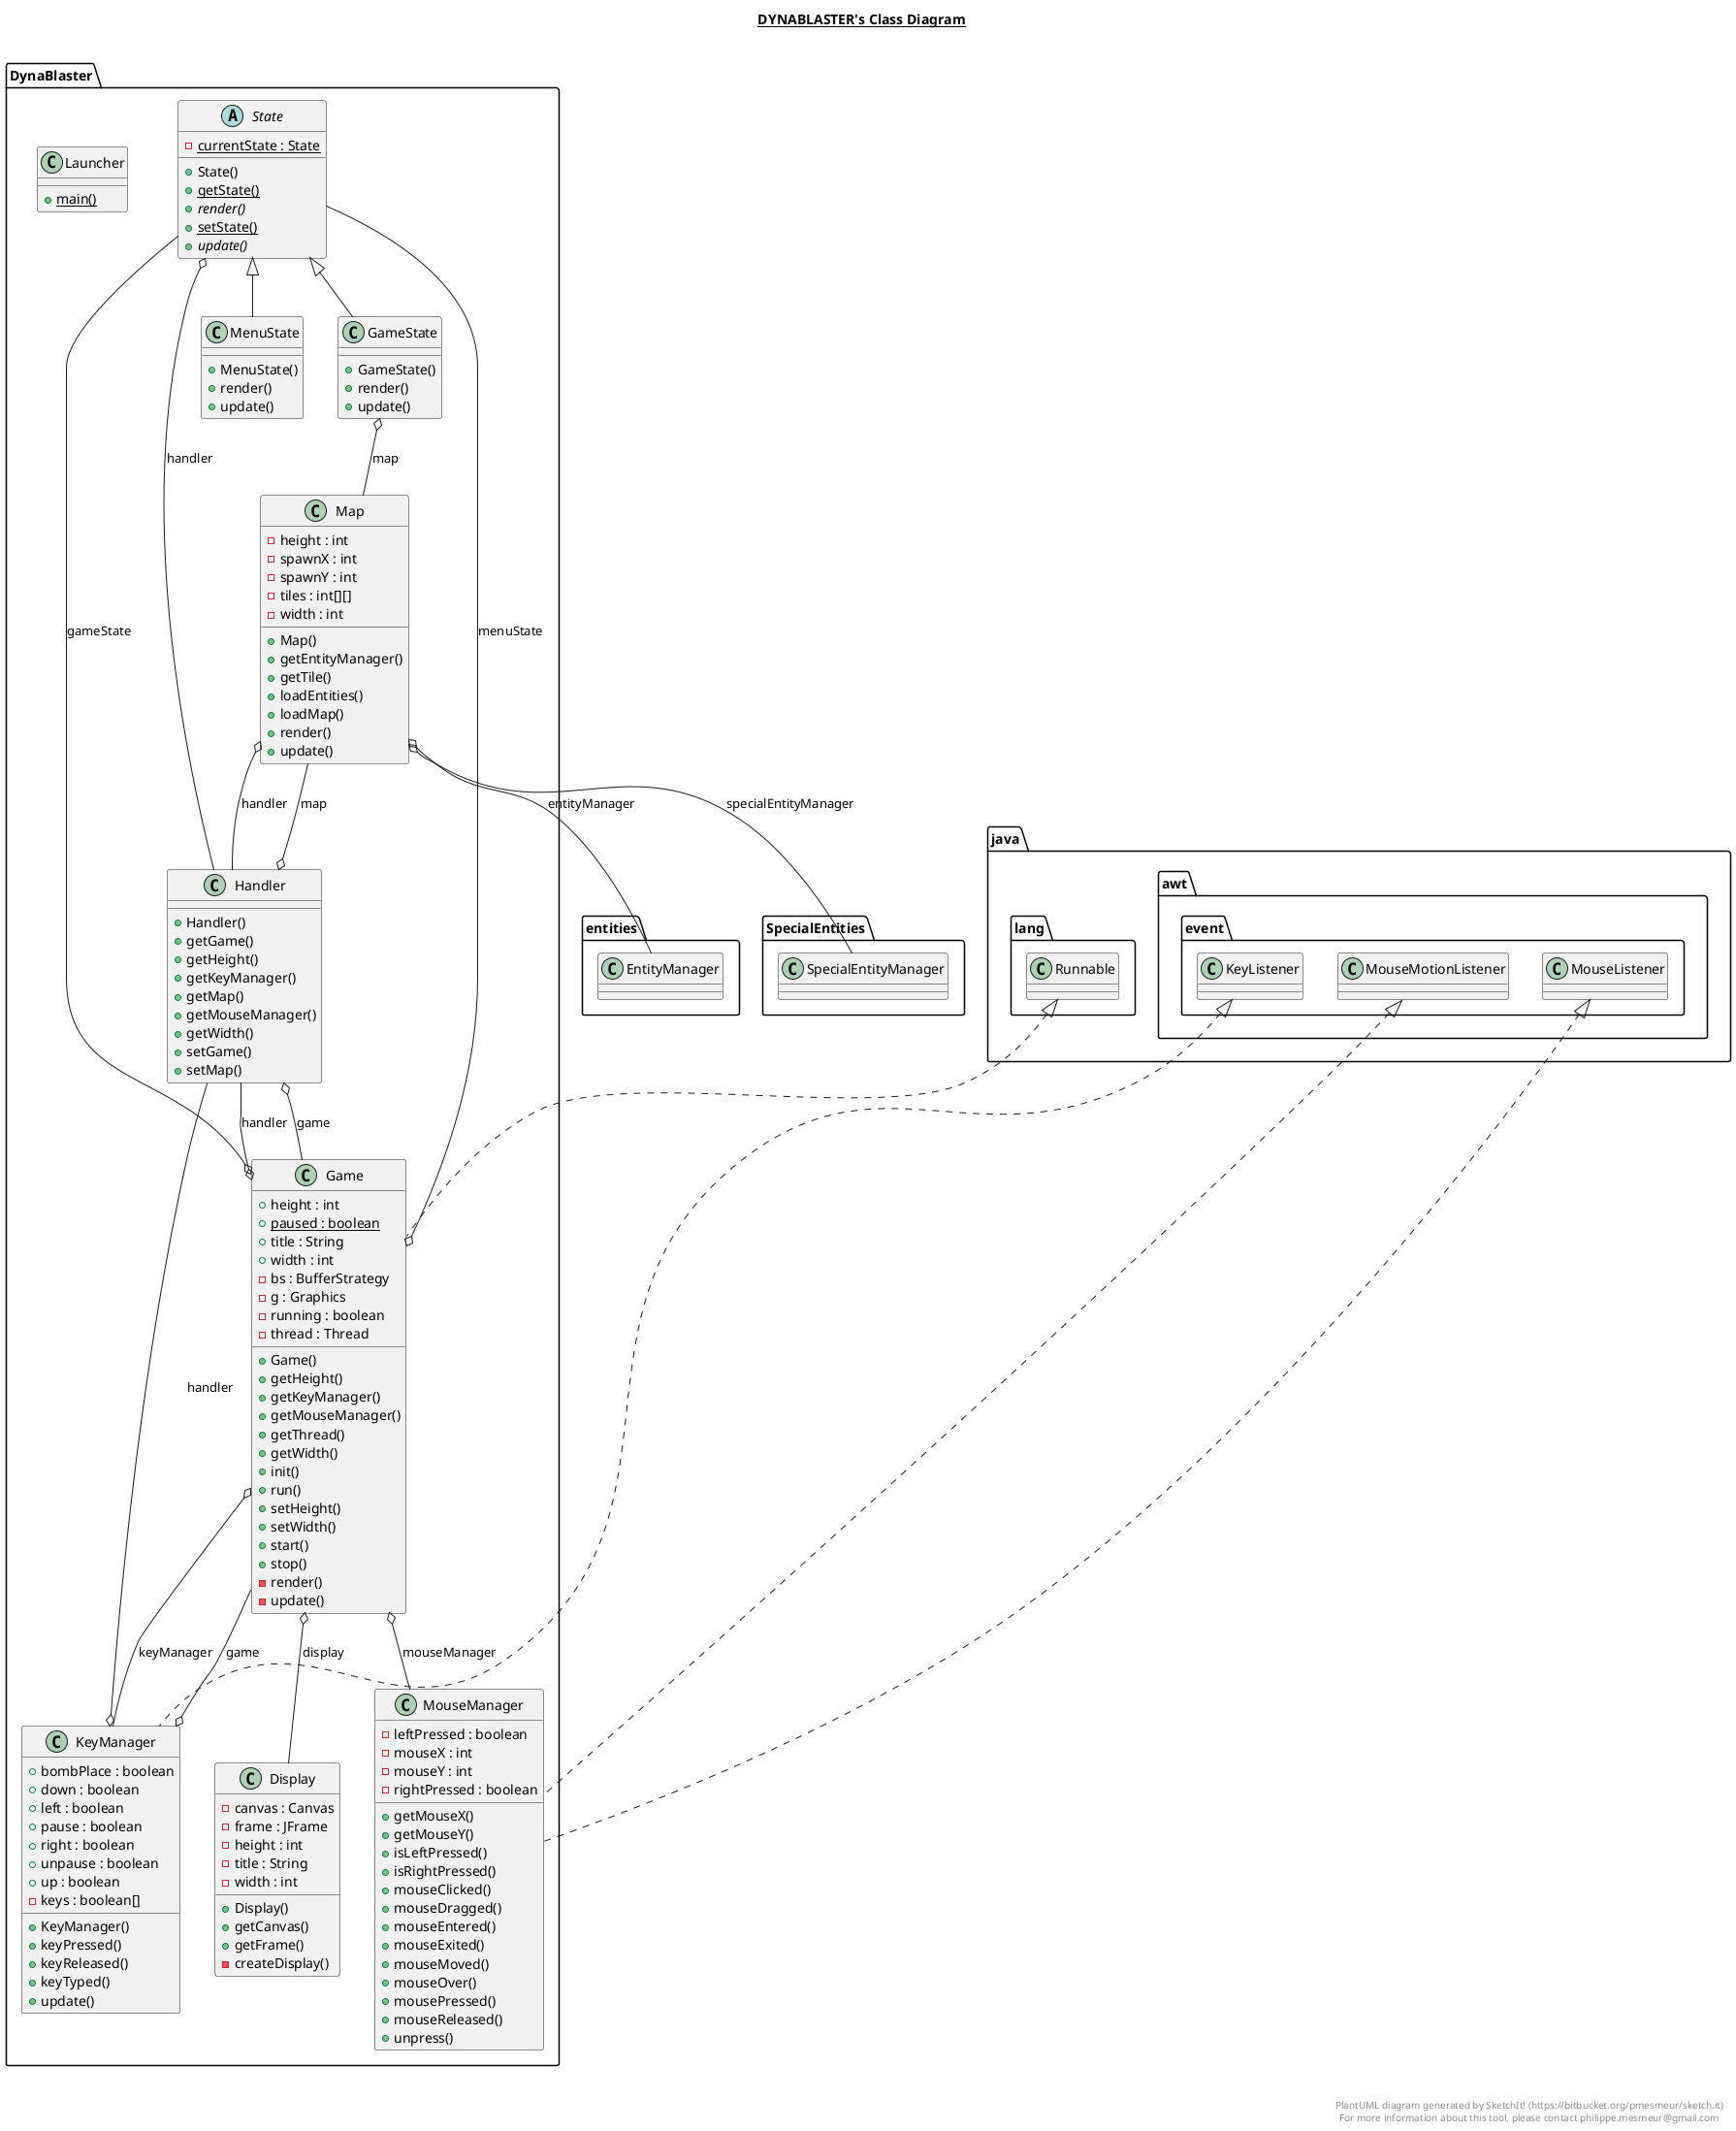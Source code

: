 @startuml

title __DYNABLASTER's Class Diagram__\n

  namespace DynaBlaster {
    class DynaBlaster.Display {
        - canvas : Canvas
        - frame : JFrame
        - height : int
        - title : String
        - width : int
        + Display()
        + getCanvas()
        + getFrame()
        - createDisplay()
    }
  }
  

  namespace DynaBlaster {
    class DynaBlaster.Game {
        + height : int
        {static} + paused : boolean
        + title : String
        + width : int
        - bs : BufferStrategy
        - g : Graphics
        - running : boolean
        - thread : Thread
        + Game()
        + getHeight()
        + getKeyManager()
        + getMouseManager()
        + getThread()
        + getWidth()
        + init()
        + run()
        + setHeight()
        + setWidth()
        + start()
        + stop()
        - render()
        - update()
    }
  }
  

  namespace DynaBlaster {
    class DynaBlaster.GameState {
        + GameState()
        + render()
        + update()
    }
  }
  

  namespace DynaBlaster {
    class DynaBlaster.Handler {
        + Handler()
        + getGame()
        + getHeight()
        + getKeyManager()
        + getMap()
        + getMouseManager()
        + getWidth()
        + setGame()
        + setMap()
    }
  }
  

  namespace DynaBlaster {
    class DynaBlaster.KeyManager {
        + bombPlace : boolean
        + down : boolean
        + left : boolean
        + pause : boolean
        + right : boolean
        + unpause : boolean
        + up : boolean
        - keys : boolean[]
        + KeyManager()
        + keyPressed()
        + keyReleased()
        + keyTyped()
        + update()
    }
  }
  

  namespace DynaBlaster {
    class DynaBlaster.Launcher {
        {static} + main()
    }
  }
  

  namespace DynaBlaster {
    class DynaBlaster.Map {
        - height : int
        - spawnX : int
        - spawnY : int
        - tiles : int[][]
        - width : int
        + Map()
        + getEntityManager()
        + getTile()
        + loadEntities()
        + loadMap()
        + render()
        + update()
    }
  }
  

  namespace DynaBlaster {
    class DynaBlaster.MenuState {
        + MenuState()
        + render()
        + update()
    }
  }
  

  namespace DynaBlaster {
    class DynaBlaster.MouseManager {
        - leftPressed : boolean
        - mouseX : int
        - mouseY : int
        - rightPressed : boolean
        + getMouseX()
        + getMouseY()
        + isLeftPressed()
        + isRightPressed()
        + mouseClicked()
        + mouseDragged()
        + mouseEntered()
        + mouseExited()
        + mouseMoved()
        + mouseOver()
        + mousePressed()
        + mouseReleased()
        + unpress()
    }
  }
  

  namespace DynaBlaster {
    abstract class DynaBlaster.State {
        {static} - currentState : State
        + State()
        {static} + getState()
        {abstract} + render()
        {static} + setState()
        {abstract} + update()
    }
  }
  

  DynaBlaster.Game .up.|> java.lang.Runnable
  DynaBlaster.Game o-- DynaBlaster.State : gameState
  DynaBlaster.Game o-- DynaBlaster.State : menuState
  DynaBlaster.Game o-- DynaBlaster.Display : display
  DynaBlaster.Game o-- DynaBlaster.Handler : handler
  DynaBlaster.Game o-- DynaBlaster.KeyManager : keyManager
  DynaBlaster.Game o-- DynaBlaster.MouseManager : mouseManager
  DynaBlaster.GameState -up-|> DynaBlaster.State
  DynaBlaster.GameState o-- DynaBlaster.Map : map
  DynaBlaster.Handler o-- DynaBlaster.Game : game
  DynaBlaster.Handler o-- DynaBlaster.Map : map
  DynaBlaster.KeyManager .up.|> java.awt.event.KeyListener
  DynaBlaster.KeyManager o-- DynaBlaster.Game : game
  DynaBlaster.KeyManager o-- DynaBlaster.Handler : handler
  DynaBlaster.Map o-- entities.EntityManager : entityManager
  DynaBlaster.Map o-- DynaBlaster.Handler : handler
  DynaBlaster.Map o-- SpecialEntities.SpecialEntityManager : specialEntityManager
  DynaBlaster.MenuState -up-|> DynaBlaster.State
  DynaBlaster.MouseManager .up.|> java.awt.event.MouseListener
  DynaBlaster.MouseManager .up.|> java.awt.event.MouseMotionListener
  DynaBlaster.State o-- DynaBlaster.Handler : handler


right footer


PlantUML diagram generated by SketchIt! (https://bitbucket.org/pmesmeur/sketch.it)
For more information about this tool, please contact philippe.mesmeur@gmail.com
endfooter

@enduml
